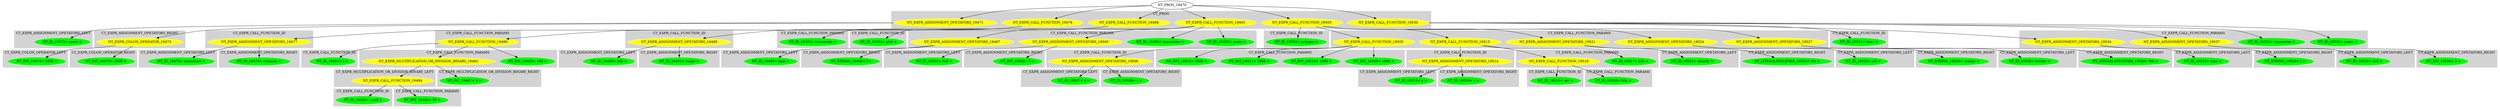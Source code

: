 digraph {

subgraph cluster0 {
 node [style=filled,color=white];
 style=filled;
 color=lightgrey;
 label = "CT_PROG";

"NT_EXPR_ASSIGNMENT_OPETATORS_19471"
 [fillcolor = yellow]
"NT_EXPR_CALL_FUNCTION_19476"
 [fillcolor = yellow]
"NT_EXPR_CALL_FUNCTION_19488"
 [fillcolor = yellow]
"NT_EXPR_CALL_FUNCTION_19493"
 [fillcolor = yellow]
"NT_EXPR_CALL_FUNCTION_19503"
 [fillcolor = yellow]
"NT_EXPR_CALL_FUNCTION_19530"
 [fillcolor = yellow]
}
"NT_PROG_19470"->"NT_EXPR_ASSIGNMENT_OPETATORS_19471"
subgraph cluster1 {
 node [style=filled,color=white];
 style=filled;
 color=lightgrey;
 label = "CT_EXPR_ASSIGNMENT_OPETATORS_LEFT";

"NT_ID_19472< years >"
 [fillcolor = green]
}
subgraph cluster2 {
 node [style=filled,color=white];
 style=filled;
 color=lightgrey;
 label = "CT_EXPR_ASSIGNMENT_OPETATORS_RIGHT";

"NT_EXPR_COLON_OPERATOR_19473"
 [fillcolor = yellow]
}
"NT_EXPR_ASSIGNMENT_OPETATORS_19471"->"NT_ID_19472< years >"
"NT_EXPR_ASSIGNMENT_OPETATORS_19471"->"NT_EXPR_COLON_OPERATOR_19473"
subgraph cluster3 {
 node [style=filled,color=white];
 style=filled;
 color=lightgrey;
 label = "CT_EXPR_COLON_OPERATOR_LEFT";

"NT_INT_19474< 1950 >"
 [fillcolor = green]
}
subgraph cluster4 {
 node [style=filled,color=white];
 style=filled;
 color=lightgrey;
 label = "CT_EXPR_COLON_OPERATOR_RIGHT";

"NT_INT_19475< 2000 >"
 [fillcolor = green]
}
"NT_EXPR_COLON_OPERATOR_19473"->"NT_INT_19474< 1950 >"
"NT_EXPR_COLON_OPERATOR_19473"->"NT_INT_19475< 2000 >"
"NT_PROG_19470"->"NT_EXPR_CALL_FUNCTION_19476"
subgraph cluster5 {
 node [style=filled,color=white];
 style=filled;
 color=lightgrey;
 label = "CT_EXPR_CALL_FUNCTION_ID";

"NT_EXPR_ASSIGNMENT_OPETATORS_19477"
 [fillcolor = yellow]
}
subgraph cluster6 {
 node [style=filled,color=white];
 style=filled;
 color=lightgrey;
 label = "CT_EXPR_CALL_FUNCTION_PARAMS";

"NT_EXPR_CALL_FUNCTION_19480"
 [fillcolor = yellow]
}
"NT_EXPR_CALL_FUNCTION_19476"->"NT_EXPR_ASSIGNMENT_OPETATORS_19477"
subgraph cluster7 {
 node [style=filled,color=white];
 style=filled;
 color=lightgrey;
 label = "CT_EXPR_ASSIGNMENT_OPETATORS_LEFT";

"NT_ID_19478< timeseries >"
 [fillcolor = green]
}
subgraph cluster8 {
 node [style=filled,color=white];
 style=filled;
 color=lightgrey;
 label = "CT_EXPR_ASSIGNMENT_OPETATORS_RIGHT";

"NT_ID_19479< cumsum >"
 [fillcolor = green]
}
"NT_EXPR_ASSIGNMENT_OPETATORS_19477"->"NT_ID_19478< timeseries >"
"NT_EXPR_ASSIGNMENT_OPETATORS_19477"->"NT_ID_19479< cumsum >"
"NT_EXPR_CALL_FUNCTION_19476"->"NT_EXPR_CALL_FUNCTION_19480"
subgraph cluster9 {
 node [style=filled,color=white];
 style=filled;
 color=lightgrey;
 label = "CT_EXPR_CALL_FUNCTION_ID";

"NT_ID_19481< c >"
 [fillcolor = green]
}
subgraph cluster10 {
 node [style=filled,color=white];
 style=filled;
 color=lightgrey;
 label = "CT_EXPR_CALL_FUNCTION_PARAMS";

"NT_INT_19482< 100 >"
 [fillcolor = green]
"NT_EXPR_MULTIPLICATION_OR_DIVISION_BINARY_19483"
 [fillcolor = yellow]
}
"NT_EXPR_CALL_FUNCTION_19480"->"NT_ID_19481< c >"
"NT_EXPR_CALL_FUNCTION_19480"->"NT_INT_19482< 100 >"
"NT_EXPR_CALL_FUNCTION_19480"->"NT_EXPR_MULTIPLICATION_OR_DIVISION_BINARY_19483"
subgraph cluster11 {
 node [style=filled,color=white];
 style=filled;
 color=lightgrey;
 label = "CT_EXPR_MULTIPLICATION_OR_DIVISION_BINARY_LEFT";

"NT_EXPR_CALL_FUNCTION_19484"
 [fillcolor = yellow]
}
subgraph cluster12 {
 node [style=filled,color=white];
 style=filled;
 color=lightgrey;
 label = "CT_EXPR_MULTIPLICATION_OR_DIVISION_BINARY_RIGHT";

"NT_INT_19487< 5 >"
 [fillcolor = green]
}
"NT_EXPR_MULTIPLICATION_OR_DIVISION_BINARY_19483"->"NT_EXPR_CALL_FUNCTION_19484"
subgraph cluster13 {
 node [style=filled,color=white];
 style=filled;
 color=lightgrey;
 label = "CT_EXPR_CALL_FUNCTION_ID";

"NT_ID_19485< runif >"
 [fillcolor = green]
}
subgraph cluster14 {
 node [style=filled,color=white];
 style=filled;
 color=lightgrey;
 label = "CT_EXPR_CALL_FUNCTION_PARAMS";

"NT_INT_19486< 50 >"
 [fillcolor = green]
}
"NT_EXPR_CALL_FUNCTION_19484"->"NT_ID_19485< runif >"
"NT_EXPR_CALL_FUNCTION_19484"->"NT_INT_19486< 50 >"
"NT_EXPR_MULTIPLICATION_OR_DIVISION_BINARY_19483"->"NT_INT_19487< 5 >"
"NT_PROG_19470"->"NT_EXPR_CALL_FUNCTION_19488"
subgraph cluster15 {
 node [style=filled,color=white];
 style=filled;
 color=lightgrey;
 label = "CT_EXPR_CALL_FUNCTION_ID";

"NT_EXPR_ASSIGNMENT_OPETATORS_19489"
 [fillcolor = yellow]
}
subgraph cluster16 {
 node [style=filled,color=white];
 style=filled;
 color=lightgrey;
 label = "CT_EXPR_CALL_FUNCTION_PARAMS";

"NT_ID_19492< timeseries >"
 [fillcolor = green]
}
"NT_EXPR_CALL_FUNCTION_19488"->"NT_EXPR_ASSIGNMENT_OPETATORS_19489"
subgraph cluster17 {
 node [style=filled,color=white];
 style=filled;
 color=lightgrey;
 label = "CT_EXPR_ASSIGNMENT_OPETATORS_LEFT";

"NT_ID_19490< hilo >"
 [fillcolor = green]
}
subgraph cluster18 {
 node [style=filled,color=white];
 style=filled;
 color=lightgrey;
 label = "CT_EXPR_ASSIGNMENT_OPETATORS_RIGHT";

"NT_ID_19491< range >"
 [fillcolor = green]
}
"NT_EXPR_ASSIGNMENT_OPETATORS_19489"->"NT_ID_19490< hilo >"
"NT_EXPR_ASSIGNMENT_OPETATORS_19489"->"NT_ID_19491< range >"
"NT_EXPR_CALL_FUNCTION_19488"->"NT_ID_19492< timeseries >"
"NT_PROG_19470"->"NT_EXPR_CALL_FUNCTION_19493"
subgraph cluster19 {
 node [style=filled,color=white];
 style=filled;
 color=lightgrey;
 label = "CT_EXPR_CALL_FUNCTION_ID";

"NT_ID_19494< plot >"
 [fillcolor = green]
}
subgraph cluster20 {
 node [style=filled,color=white];
 style=filled;
 color=lightgrey;
 label = "CT_EXPR_CALL_FUNCTION_PARAMS";

"NT_ID_19495< years >"
 [fillcolor = green]
"NT_ID_19496< timeseries >"
 [fillcolor = green]
"NT_EXPR_ASSIGNMENT_OPETATORS_19497"
 [fillcolor = yellow]
"NT_EXPR_ASSIGNMENT_OPETATORS_19500"
 [fillcolor = yellow]
}
"NT_EXPR_CALL_FUNCTION_19493"->"NT_ID_19494< plot >"
"NT_EXPR_CALL_FUNCTION_19493"->"NT_ID_19495< years >"
"NT_EXPR_CALL_FUNCTION_19493"->"NT_ID_19496< timeseries >"
"NT_EXPR_CALL_FUNCTION_19493"->"NT_EXPR_ASSIGNMENT_OPETATORS_19497"
subgraph cluster21 {
 node [style=filled,color=white];
 style=filled;
 color=lightgrey;
 label = "CT_EXPR_ASSIGNMENT_OPETATORS_LEFT";

"NT_ID_19498< type >"
 [fillcolor = green]
}
subgraph cluster22 {
 node [style=filled,color=white];
 style=filled;
 color=lightgrey;
 label = "CT_EXPR_ASSIGNMENT_OPETATORS_RIGHT";

"NT_STRING_19499< l >"
 [fillcolor = green]
}
"NT_EXPR_ASSIGNMENT_OPETATORS_19497"->"NT_ID_19498< type >"
"NT_EXPR_ASSIGNMENT_OPETATORS_19497"->"NT_STRING_19499< l >"
"NT_EXPR_CALL_FUNCTION_19493"->"NT_EXPR_ASSIGNMENT_OPETATORS_19500"
subgraph cluster23 {
 node [style=filled,color=white];
 style=filled;
 color=lightgrey;
 label = "CT_EXPR_ASSIGNMENT_OPETATORS_LEFT";

"NT_ID_19501< lwd >"
 [fillcolor = green]
}
subgraph cluster24 {
 node [style=filled,color=white];
 style=filled;
 color=lightgrey;
 label = "CT_EXPR_ASSIGNMENT_OPETATORS_RIGHT";

"NT_INT_19502< 3 >"
 [fillcolor = green]
}
"NT_EXPR_ASSIGNMENT_OPETATORS_19500"->"NT_ID_19501< lwd >"
"NT_EXPR_ASSIGNMENT_OPETATORS_19500"->"NT_INT_19502< 3 >"
"NT_PROG_19470"->"NT_EXPR_CALL_FUNCTION_19503"
subgraph cluster25 {
 node [style=filled,color=white];
 style=filled;
 color=lightgrey;
 label = "CT_EXPR_CALL_FUNCTION_ID";

"NT_ID_19504< polygon >"
 [fillcolor = green]
}
subgraph cluster26 {
 node [style=filled,color=white];
 style=filled;
 color=lightgrey;
 label = "CT_EXPR_CALL_FUNCTION_PARAMS";

"NT_EXPR_CALL_FUNCTION_19505"
 [fillcolor = yellow]
"NT_EXPR_CALL_FUNCTION_19513"
 [fillcolor = yellow]
"NT_EXPR_ASSIGNMENT_OPETATORS_19521"
 [fillcolor = yellow]
"NT_EXPR_ASSIGNMENT_OPETATORS_19524"
 [fillcolor = yellow]
"NT_EXPR_ASSIGNMENT_OPETATORS_19527"
 [fillcolor = yellow]
}
"NT_EXPR_CALL_FUNCTION_19503"->"NT_ID_19504< polygon >"
"NT_EXPR_CALL_FUNCTION_19503"->"NT_EXPR_CALL_FUNCTION_19505"
subgraph cluster27 {
 node [style=filled,color=white];
 style=filled;
 color=lightgrey;
 label = "CT_EXPR_CALL_FUNCTION_ID";

"NT_EXPR_ASSIGNMENT_OPETATORS_19506"
 [fillcolor = yellow]
}
subgraph cluster28 {
 node [style=filled,color=white];
 style=filled;
 color=lightgrey;
 label = "CT_EXPR_CALL_FUNCTION_PARAMS";

"NT_INT_19509< 1960 >"
 [fillcolor = green]
"NT_INT_19510< 1960 >"
 [fillcolor = green]
"NT_INT_19511< 1965 >"
 [fillcolor = green]
"NT_INT_19512< 1965 >"
 [fillcolor = green]
}
"NT_EXPR_CALL_FUNCTION_19505"->"NT_EXPR_ASSIGNMENT_OPETATORS_19506"
subgraph cluster29 {
 node [style=filled,color=white];
 style=filled;
 color=lightgrey;
 label = "CT_EXPR_ASSIGNMENT_OPETATORS_LEFT";

"NT_ID_19507< x >"
 [fillcolor = green]
}
subgraph cluster30 {
 node [style=filled,color=white];
 style=filled;
 color=lightgrey;
 label = "CT_EXPR_ASSIGNMENT_OPETATORS_RIGHT";

"NT_ID_19508< c >"
 [fillcolor = green]
}
"NT_EXPR_ASSIGNMENT_OPETATORS_19506"->"NT_ID_19507< x >"
"NT_EXPR_ASSIGNMENT_OPETATORS_19506"->"NT_ID_19508< c >"
"NT_EXPR_CALL_FUNCTION_19505"->"NT_INT_19509< 1960 >"
"NT_EXPR_CALL_FUNCTION_19505"->"NT_INT_19510< 1960 >"
"NT_EXPR_CALL_FUNCTION_19505"->"NT_INT_19511< 1965 >"
"NT_EXPR_CALL_FUNCTION_19505"->"NT_INT_19512< 1965 >"
"NT_EXPR_CALL_FUNCTION_19503"->"NT_EXPR_CALL_FUNCTION_19513"
subgraph cluster31 {
 node [style=filled,color=white];
 style=filled;
 color=lightgrey;
 label = "CT_EXPR_CALL_FUNCTION_ID";

"NT_EXPR_ASSIGNMENT_OPETATORS_19514"
 [fillcolor = yellow]
}
subgraph cluster32 {
 node [style=filled,color=white];
 style=filled;
 color=lightgrey;
 label = "CT_EXPR_CALL_FUNCTION_PARAMS";

"NT_ID_19517< hilo >"
 [fillcolor = green]
"NT_EXPR_CALL_FUNCTION_19518"
 [fillcolor = yellow]
}
"NT_EXPR_CALL_FUNCTION_19513"->"NT_EXPR_ASSIGNMENT_OPETATORS_19514"
subgraph cluster33 {
 node [style=filled,color=white];
 style=filled;
 color=lightgrey;
 label = "CT_EXPR_ASSIGNMENT_OPETATORS_LEFT";

"NT_ID_19515< y >"
 [fillcolor = green]
}
subgraph cluster34 {
 node [style=filled,color=white];
 style=filled;
 color=lightgrey;
 label = "CT_EXPR_ASSIGNMENT_OPETATORS_RIGHT";

"NT_ID_19516< c >"
 [fillcolor = green]
}
"NT_EXPR_ASSIGNMENT_OPETATORS_19514"->"NT_ID_19515< y >"
"NT_EXPR_ASSIGNMENT_OPETATORS_19514"->"NT_ID_19516< c >"
"NT_EXPR_CALL_FUNCTION_19513"->"NT_ID_19517< hilo >"
"NT_EXPR_CALL_FUNCTION_19513"->"NT_EXPR_CALL_FUNCTION_19518"
subgraph cluster35 {
 node [style=filled,color=white];
 style=filled;
 color=lightgrey;
 label = "CT_EXPR_CALL_FUNCTION_ID";

"NT_ID_19519< rev >"
 [fillcolor = green]
}
subgraph cluster36 {
 node [style=filled,color=white];
 style=filled;
 color=lightgrey;
 label = "CT_EXPR_CALL_FUNCTION_PARAMS";

"NT_ID_19520< hilo >"
 [fillcolor = green]
}
"NT_EXPR_CALL_FUNCTION_19518"->"NT_ID_19519< rev >"
"NT_EXPR_CALL_FUNCTION_19518"->"NT_ID_19520< hilo >"
"NT_EXPR_CALL_FUNCTION_19503"->"NT_EXPR_ASSIGNMENT_OPETATORS_19521"
subgraph cluster37 {
 node [style=filled,color=white];
 style=filled;
 color=lightgrey;
 label = "CT_EXPR_ASSIGNMENT_OPETATORS_LEFT";

"NT_ID_19522< density >"
 [fillcolor = green]
}
subgraph cluster38 {
 node [style=filled,color=white];
 style=filled;
 color=lightgrey;
 label = "CT_EXPR_ASSIGNMENT_OPETATORS_RIGHT";

"NT_LITERALSPECIFIER_19523< NA >"
 [fillcolor = green]
}
"NT_EXPR_ASSIGNMENT_OPETATORS_19521"->"NT_ID_19522< density >"
"NT_EXPR_ASSIGNMENT_OPETATORS_19521"->"NT_LITERALSPECIFIER_19523< NA >"
"NT_EXPR_CALL_FUNCTION_19503"->"NT_EXPR_ASSIGNMENT_OPETATORS_19524"
subgraph cluster39 {
 node [style=filled,color=white];
 style=filled;
 color=lightgrey;
 label = "CT_EXPR_ASSIGNMENT_OPETATORS_LEFT";

"NT_ID_19525< col >"
 [fillcolor = green]
}
subgraph cluster40 {
 node [style=filled,color=white];
 style=filled;
 color=lightgrey;
 label = "CT_EXPR_ASSIGNMENT_OPETATORS_RIGHT";

"NT_STRING_19526< orange >"
 [fillcolor = green]
}
"NT_EXPR_ASSIGNMENT_OPETATORS_19524"->"NT_ID_19525< col >"
"NT_EXPR_ASSIGNMENT_OPETATORS_19524"->"NT_STRING_19526< orange >"
"NT_EXPR_CALL_FUNCTION_19503"->"NT_EXPR_ASSIGNMENT_OPETATORS_19527"
subgraph cluster41 {
 node [style=filled,color=white];
 style=filled;
 color=lightgrey;
 label = "CT_EXPR_ASSIGNMENT_OPETATORS_LEFT";

"NT_ID_19528< border >"
 [fillcolor = green]
}
subgraph cluster42 {
 node [style=filled,color=white];
 style=filled;
 color=lightgrey;
 label = "CT_EXPR_ASSIGNMENT_OPETATORS_RIGHT";

"NT_LITERALSPECIFIER_19529< NA >"
 [fillcolor = green]
}
"NT_EXPR_ASSIGNMENT_OPETATORS_19527"->"NT_ID_19528< border >"
"NT_EXPR_ASSIGNMENT_OPETATORS_19527"->"NT_LITERALSPECIFIER_19529< NA >"
"NT_PROG_19470"->"NT_EXPR_CALL_FUNCTION_19530"
subgraph cluster43 {
 node [style=filled,color=white];
 style=filled;
 color=lightgrey;
 label = "CT_EXPR_CALL_FUNCTION_ID";

"NT_ID_19531< lines >"
 [fillcolor = green]
}
subgraph cluster44 {
 node [style=filled,color=white];
 style=filled;
 color=lightgrey;
 label = "CT_EXPR_CALL_FUNCTION_PARAMS";

"NT_ID_19532< years >"
 [fillcolor = green]
"NT_ID_19533< timeseries >"
 [fillcolor = green]
"NT_EXPR_ASSIGNMENT_OPETATORS_19534"
 [fillcolor = yellow]
"NT_EXPR_ASSIGNMENT_OPETATORS_19537"
 [fillcolor = yellow]
}
"NT_EXPR_CALL_FUNCTION_19530"->"NT_ID_19531< lines >"
"NT_EXPR_CALL_FUNCTION_19530"->"NT_ID_19532< years >"
"NT_EXPR_CALL_FUNCTION_19530"->"NT_ID_19533< timeseries >"
"NT_EXPR_CALL_FUNCTION_19530"->"NT_EXPR_ASSIGNMENT_OPETATORS_19534"
subgraph cluster45 {
 node [style=filled,color=white];
 style=filled;
 color=lightgrey;
 label = "CT_EXPR_ASSIGNMENT_OPETATORS_LEFT";

"NT_ID_19535< type >"
 [fillcolor = green]
}
subgraph cluster46 {
 node [style=filled,color=white];
 style=filled;
 color=lightgrey;
 label = "CT_EXPR_ASSIGNMENT_OPETATORS_RIGHT";

"NT_STRING_19536< l >"
 [fillcolor = green]
}
"NT_EXPR_ASSIGNMENT_OPETATORS_19534"->"NT_ID_19535< type >"
"NT_EXPR_ASSIGNMENT_OPETATORS_19534"->"NT_STRING_19536< l >"
"NT_EXPR_CALL_FUNCTION_19530"->"NT_EXPR_ASSIGNMENT_OPETATORS_19537"
subgraph cluster47 {
 node [style=filled,color=white];
 style=filled;
 color=lightgrey;
 label = "CT_EXPR_ASSIGNMENT_OPETATORS_LEFT";

"NT_ID_19538< lwd >"
 [fillcolor = green]
}
subgraph cluster48 {
 node [style=filled,color=white];
 style=filled;
 color=lightgrey;
 label = "CT_EXPR_ASSIGNMENT_OPETATORS_RIGHT";

"NT_INT_19539< 3 >"
 [fillcolor = green]
}
"NT_EXPR_ASSIGNMENT_OPETATORS_19537"->"NT_ID_19538< lwd >"
"NT_EXPR_ASSIGNMENT_OPETATORS_19537"->"NT_INT_19539< 3 >"
}
